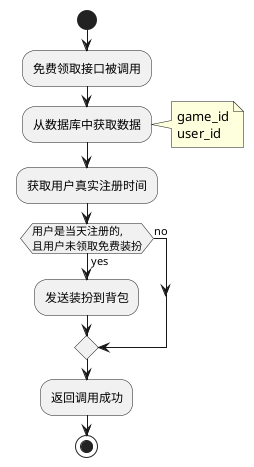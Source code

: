 @startuml
'https://plantuml.com/activity-diagram-beta

start
:免费领取接口被调用;
:从数据库中获取数据;
note right
game_id
user_id
end note
:获取用户真实注册时间;
if (用户是当天注册的,\n且用户未领取免费装扮) then (yes)
    :发送装扮到背包;
else (no)
endif
:返回调用成功;
stop

@enduml
